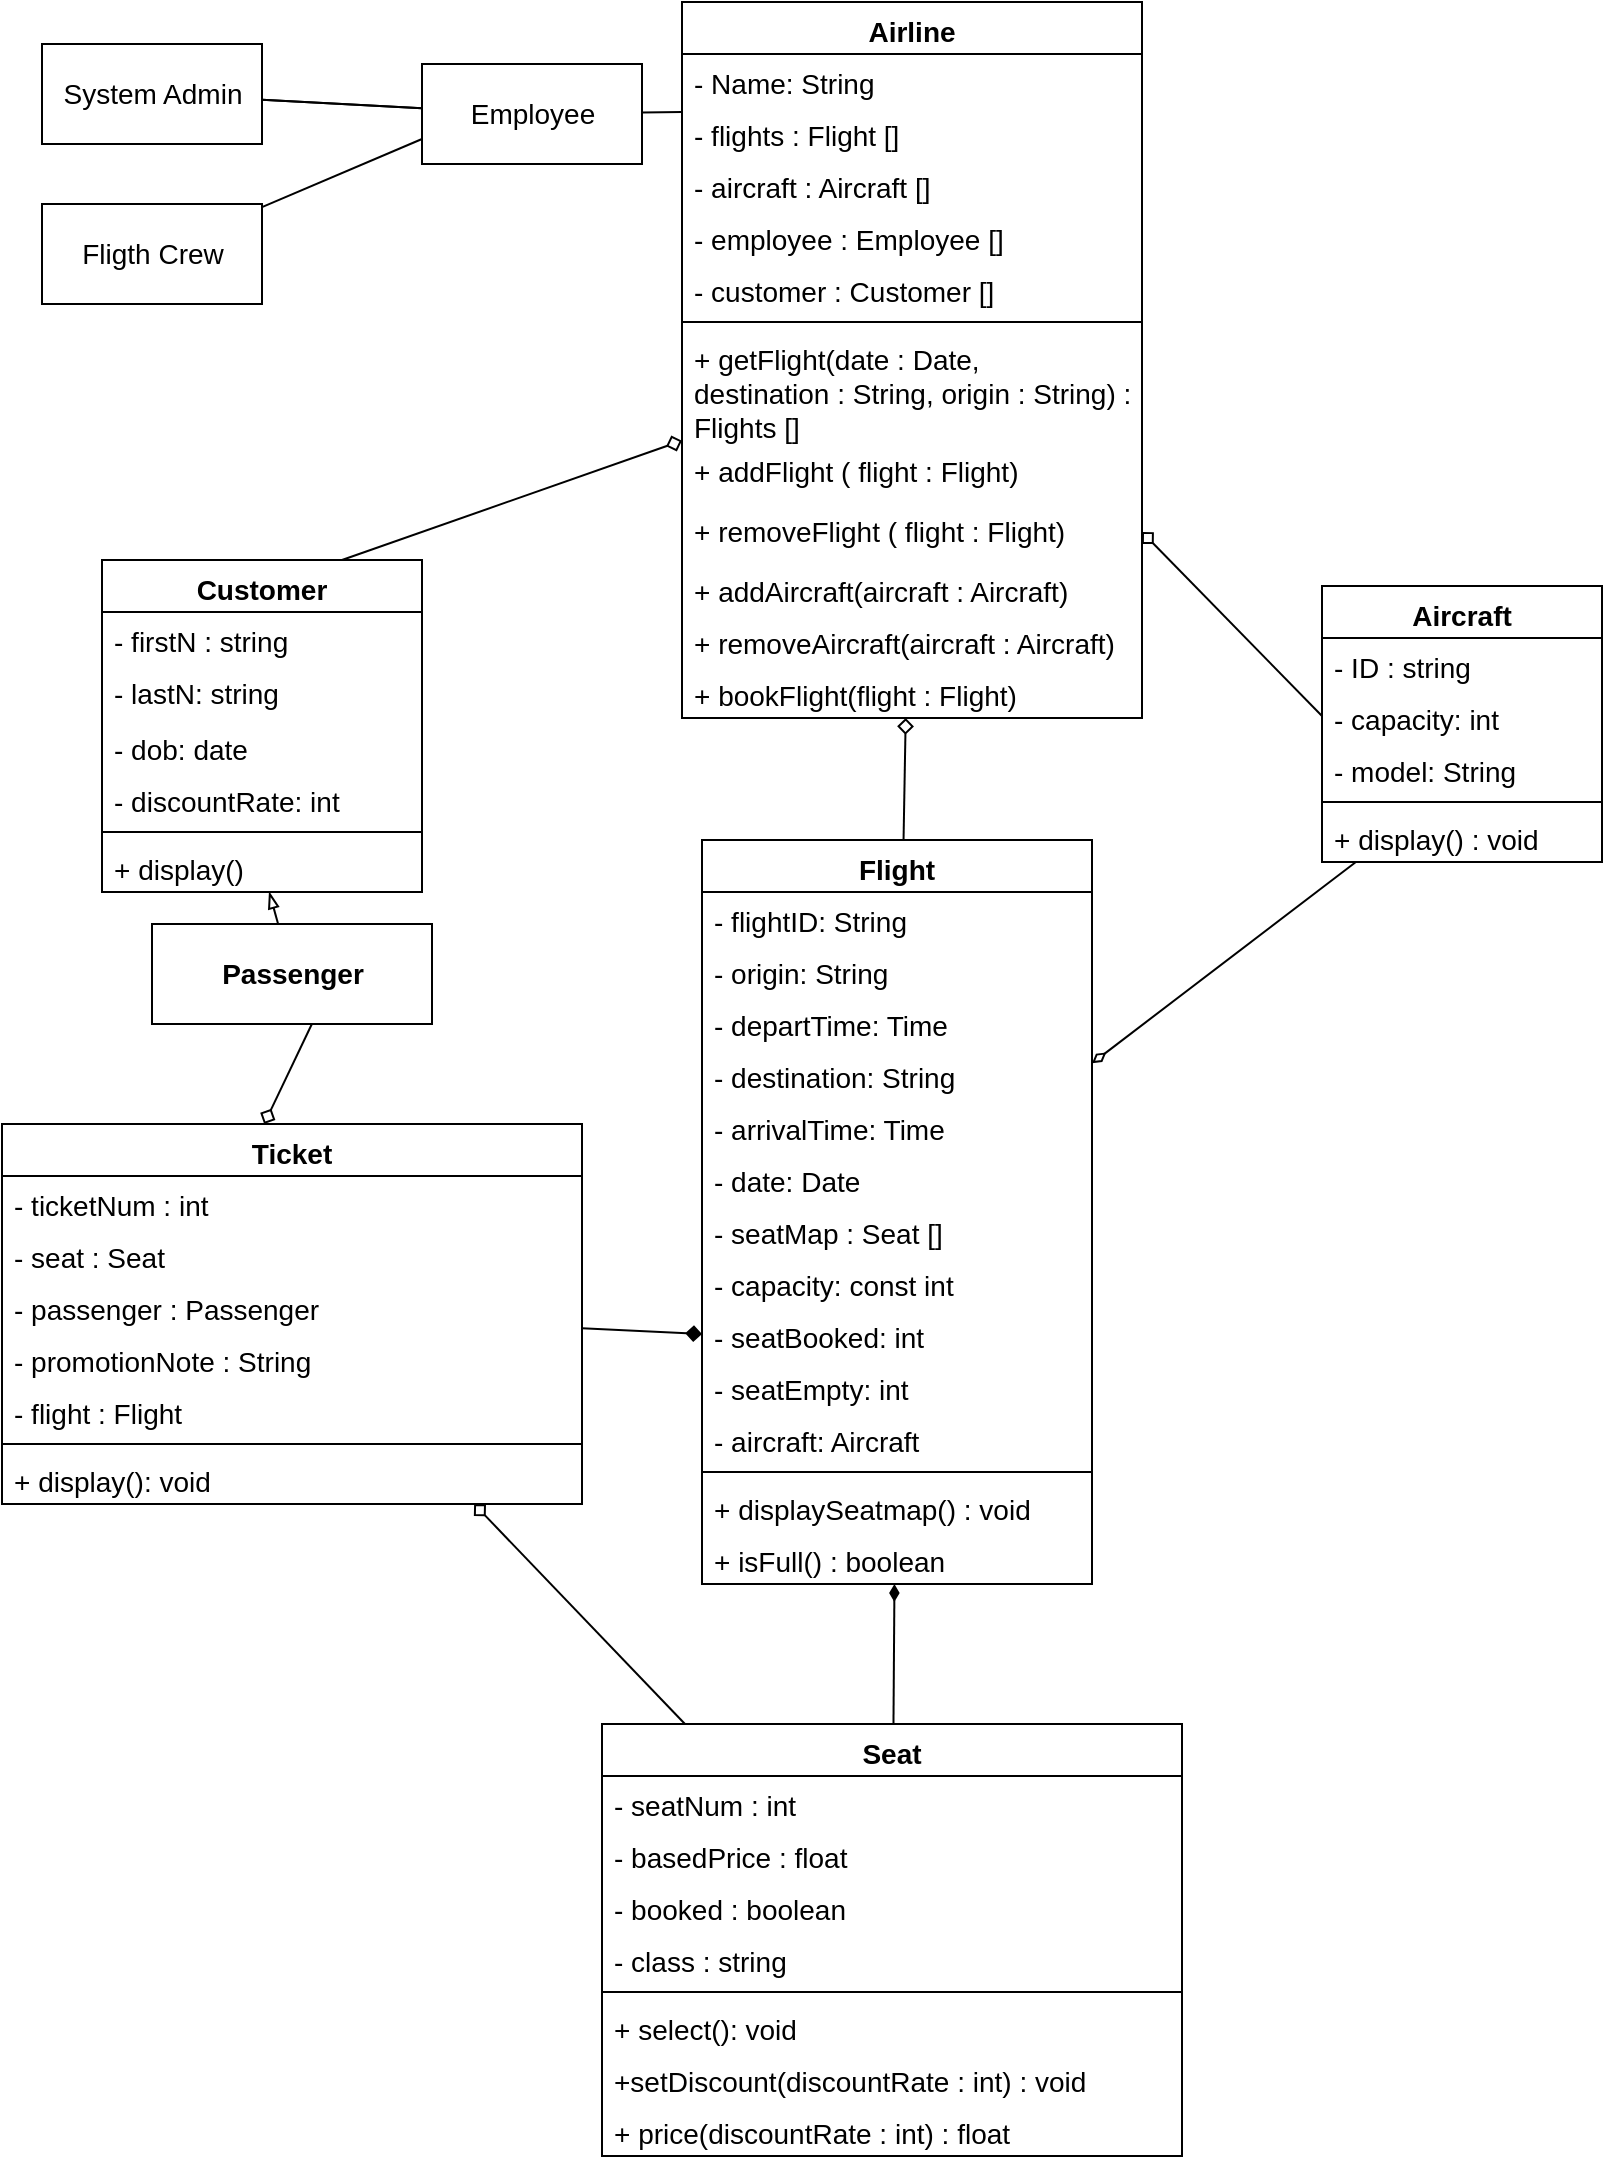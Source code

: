 <mxfile>
    <diagram id="tXew81NuwexT-CEPzeGQ" name="Page-1">
        <mxGraphModel dx="1386" dy="787" grid="1" gridSize="10" guides="1" tooltips="1" connect="1" arrows="1" fold="1" page="1" pageScale="1" pageWidth="850" pageHeight="1100" math="0" shadow="0">
            <root>
                <mxCell id="0"/>
                <mxCell id="1" parent="0"/>
                <mxCell id="15" value="" style="edgeStyle=none;html=1;endArrow=none;endFill=0;exitX=0;exitY=1.115;exitDx=0;exitDy=0;exitPerimeter=0;fontSize=14;" parent="1" source="33" target="14" edge="1">
                    <mxGeometry relative="1" as="geometry">
                        <mxPoint x="420" y="65" as="sourcePoint"/>
                    </mxGeometry>
                </mxCell>
                <mxCell id="17" value="" style="edgeStyle=none;html=1;endArrow=none;endFill=0;fontSize=14;" parent="1" source="14" target="16" edge="1">
                    <mxGeometry relative="1" as="geometry"/>
                </mxCell>
                <mxCell id="18" value="" style="edgeStyle=none;html=1;endArrow=none;endFill=0;fontSize=14;" parent="1" source="14" target="16" edge="1">
                    <mxGeometry relative="1" as="geometry"/>
                </mxCell>
                <mxCell id="14" value="Employee" style="html=1;fontSize=14;" parent="1" vertex="1">
                    <mxGeometry x="230" y="40" width="110" height="50" as="geometry"/>
                </mxCell>
                <mxCell id="16" value="System Admin" style="html=1;fontSize=14;" parent="1" vertex="1">
                    <mxGeometry x="40" y="30" width="110" height="50" as="geometry"/>
                </mxCell>
                <mxCell id="20" style="edgeStyle=none;html=1;entryX=0;entryY=0.75;entryDx=0;entryDy=0;endArrow=none;endFill=0;fontSize=14;" parent="1" source="19" target="14" edge="1">
                    <mxGeometry relative="1" as="geometry"/>
                </mxCell>
                <mxCell id="19" value="Fligth Crew" style="html=1;fontSize=14;" parent="1" vertex="1">
                    <mxGeometry x="40" y="110" width="110" height="50" as="geometry"/>
                </mxCell>
                <mxCell id="142" style="edgeStyle=none;html=1;fontSize=14;startArrow=none;startFill=0;endArrow=blockThin;endFill=0;" parent="1" source="21" target="90" edge="1">
                    <mxGeometry relative="1" as="geometry"/>
                </mxCell>
                <mxCell id="21" value="&lt;span style=&quot;font-weight: 700;&quot;&gt;Passenger&lt;/span&gt;" style="html=1;fontSize=14;" parent="1" vertex="1">
                    <mxGeometry x="95" y="470" width="140" height="50" as="geometry"/>
                </mxCell>
                <mxCell id="135" style="edgeStyle=none;html=1;fontSize=14;startArrow=diamond;startFill=0;endArrow=none;endFill=0;" parent="1" source="32" target="38" edge="1">
                    <mxGeometry relative="1" as="geometry"/>
                </mxCell>
                <mxCell id="138" style="edgeStyle=none;html=1;entryX=0.75;entryY=0;entryDx=0;entryDy=0;fontSize=14;startArrow=diamond;startFill=0;endArrow=none;endFill=0;" parent="1" source="32" target="87" edge="1">
                    <mxGeometry relative="1" as="geometry"/>
                </mxCell>
                <mxCell id="32" value="Airline" style="swimlane;fontStyle=1;align=center;verticalAlign=top;childLayout=stackLayout;horizontal=1;startSize=26;horizontalStack=0;resizeParent=1;resizeParentMax=0;resizeLast=0;collapsible=1;marginBottom=0;fontSize=14;" parent="1" vertex="1">
                    <mxGeometry x="360" y="9" width="230" height="358" as="geometry"/>
                </mxCell>
                <mxCell id="33" value="- Name: String&#10;" style="text;strokeColor=none;fillColor=none;align=left;verticalAlign=top;spacingLeft=4;spacingRight=4;overflow=hidden;rotatable=0;points=[[0,0.5],[1,0.5]];portConstraint=eastwest;fontSize=14;" parent="32" vertex="1">
                    <mxGeometry y="26" width="230" height="26" as="geometry"/>
                </mxCell>
                <mxCell id="36" value="- flights : Flight []" style="text;strokeColor=none;fillColor=none;align=left;verticalAlign=top;spacingLeft=4;spacingRight=4;overflow=hidden;rotatable=0;points=[[0,0.5],[1,0.5]];portConstraint=eastwest;fontSize=14;" parent="32" vertex="1">
                    <mxGeometry y="52" width="230" height="26" as="geometry"/>
                </mxCell>
                <mxCell id="119" value="- aircraft : Aircraft []&#10;" style="text;strokeColor=none;fillColor=none;align=left;verticalAlign=top;spacingLeft=4;spacingRight=4;overflow=hidden;rotatable=0;points=[[0,0.5],[1,0.5]];portConstraint=eastwest;fontSize=14;" parent="32" vertex="1">
                    <mxGeometry y="78" width="230" height="26" as="geometry"/>
                </mxCell>
                <mxCell id="120" value="- employee : Employee []&#10;" style="text;strokeColor=none;fillColor=none;align=left;verticalAlign=top;spacingLeft=4;spacingRight=4;overflow=hidden;rotatable=0;points=[[0,0.5],[1,0.5]];portConstraint=eastwest;fontSize=14;" parent="32" vertex="1">
                    <mxGeometry y="104" width="230" height="26" as="geometry"/>
                </mxCell>
                <mxCell id="141" value="- customer : Customer []&#10;" style="text;strokeColor=none;fillColor=none;align=left;verticalAlign=top;spacingLeft=4;spacingRight=4;overflow=hidden;rotatable=0;points=[[0,0.5],[1,0.5]];portConstraint=eastwest;fontSize=14;" parent="32" vertex="1">
                    <mxGeometry y="130" width="230" height="26" as="geometry"/>
                </mxCell>
                <mxCell id="34" value="" style="line;strokeWidth=1;fillColor=none;align=left;verticalAlign=middle;spacingTop=-1;spacingLeft=3;spacingRight=3;rotatable=0;labelPosition=right;points=[];portConstraint=eastwest;strokeColor=inherit;fontSize=14;" parent="32" vertex="1">
                    <mxGeometry y="156" width="230" height="8" as="geometry"/>
                </mxCell>
                <mxCell id="128" value="+ getFlight(date : Date, &#10;destination : String, origin : String) :&#10;Flights [] " style="text;strokeColor=none;fillColor=none;align=left;verticalAlign=top;spacingLeft=4;spacingRight=4;overflow=hidden;rotatable=0;points=[[0,0.5],[1,0.5]];portConstraint=eastwest;fontSize=14;" parent="32" vertex="1">
                    <mxGeometry y="164" width="230" height="56" as="geometry"/>
                </mxCell>
                <mxCell id="129" value="+ addFlight ( flight : Flight)" style="text;strokeColor=none;fillColor=none;align=left;verticalAlign=top;spacingLeft=4;spacingRight=4;overflow=hidden;rotatable=0;points=[[0,0.5],[1,0.5]];portConstraint=eastwest;fontSize=14;" parent="32" vertex="1">
                    <mxGeometry y="220" width="230" height="30" as="geometry"/>
                </mxCell>
                <mxCell id="124" value="+ removeFlight ( flight : Flight)" style="text;strokeColor=none;fillColor=none;align=left;verticalAlign=top;spacingLeft=4;spacingRight=4;overflow=hidden;rotatable=0;points=[[0,0.5],[1,0.5]];portConstraint=eastwest;fontSize=14;" parent="32" vertex="1">
                    <mxGeometry y="250" width="230" height="30" as="geometry"/>
                </mxCell>
                <mxCell id="126" value="+ addAircraft(aircraft : Aircraft)" style="text;strokeColor=none;fillColor=none;align=left;verticalAlign=top;spacingLeft=4;spacingRight=4;overflow=hidden;rotatable=0;points=[[0,0.5],[1,0.5]];portConstraint=eastwest;fontSize=14;" parent="32" vertex="1">
                    <mxGeometry y="280" width="230" height="26" as="geometry"/>
                </mxCell>
                <mxCell id="146" value="+ removeAircraft(aircraft : Aircraft)" style="text;strokeColor=none;fillColor=none;align=left;verticalAlign=top;spacingLeft=4;spacingRight=4;overflow=hidden;rotatable=0;points=[[0,0.5],[1,0.5]];portConstraint=eastwest;fontSize=14;" vertex="1" parent="32">
                    <mxGeometry y="306" width="230" height="26" as="geometry"/>
                </mxCell>
                <mxCell id="35" value="+ bookFlight(flight : Flight)" style="text;strokeColor=none;fillColor=none;align=left;verticalAlign=top;spacingLeft=4;spacingRight=4;overflow=hidden;rotatable=0;points=[[0,0.5],[1,0.5]];portConstraint=eastwest;fontSize=14;" parent="32" vertex="1">
                    <mxGeometry y="332" width="230" height="26" as="geometry"/>
                </mxCell>
                <mxCell id="62" value="" style="edgeStyle=none;html=1;fontSize=14;startArrow=diamondThin;startFill=1;endArrow=none;endFill=0;" parent="1" source="38" target="55" edge="1">
                    <mxGeometry relative="1" as="geometry"/>
                </mxCell>
                <mxCell id="115" value="" style="edgeStyle=none;html=1;fontSize=14;startArrow=diamondThin;startFill=0;endArrow=none;endFill=0;entryX=0.121;entryY=1;entryDx=0;entryDy=0;entryPerimeter=0;" parent="1" source="38" target="113" edge="1">
                    <mxGeometry relative="1" as="geometry">
                        <mxPoint x="690" y="420.754" as="targetPoint"/>
                    </mxGeometry>
                </mxCell>
                <mxCell id="38" value="Flight" style="swimlane;fontStyle=1;align=center;verticalAlign=top;childLayout=stackLayout;horizontal=1;startSize=26;horizontalStack=0;resizeParent=1;resizeParentMax=0;resizeLast=0;collapsible=1;marginBottom=0;fontSize=14;" parent="1" vertex="1">
                    <mxGeometry x="370" y="428" width="195" height="372" as="geometry"/>
                </mxCell>
                <mxCell id="39" value="- flightID: String&#10;" style="text;strokeColor=none;fillColor=none;align=left;verticalAlign=top;spacingLeft=4;spacingRight=4;overflow=hidden;rotatable=0;points=[[0,0.5],[1,0.5]];portConstraint=eastwest;fontSize=14;" parent="38" vertex="1">
                    <mxGeometry y="26" width="195" height="26" as="geometry"/>
                </mxCell>
                <mxCell id="133" value="- origin: String&#10;" style="text;strokeColor=none;fillColor=none;align=left;verticalAlign=top;spacingLeft=4;spacingRight=4;overflow=hidden;rotatable=0;points=[[0,0.5],[1,0.5]];portConstraint=eastwest;fontSize=14;" parent="38" vertex="1">
                    <mxGeometry y="52" width="195" height="26" as="geometry"/>
                </mxCell>
                <mxCell id="157" value="- departTime: Time&#10;" style="text;strokeColor=none;fillColor=none;align=left;verticalAlign=top;spacingLeft=4;spacingRight=4;overflow=hidden;rotatable=0;points=[[0,0.5],[1,0.5]];portConstraint=eastwest;fontSize=14;" vertex="1" parent="38">
                    <mxGeometry y="78" width="195" height="26" as="geometry"/>
                </mxCell>
                <mxCell id="134" value="- destination: String&#10;" style="text;strokeColor=none;fillColor=none;align=left;verticalAlign=top;spacingLeft=4;spacingRight=4;overflow=hidden;rotatable=0;points=[[0,0.5],[1,0.5]];portConstraint=eastwest;fontSize=14;" parent="38" vertex="1">
                    <mxGeometry y="104" width="195" height="26" as="geometry"/>
                </mxCell>
                <mxCell id="158" value="- arrivalTime: Time&#10;" style="text;strokeColor=none;fillColor=none;align=left;verticalAlign=top;spacingLeft=4;spacingRight=4;overflow=hidden;rotatable=0;points=[[0,0.5],[1,0.5]];portConstraint=eastwest;fontSize=14;" vertex="1" parent="38">
                    <mxGeometry y="130" width="195" height="26" as="geometry"/>
                </mxCell>
                <mxCell id="159" value="- date: Date&#10;" style="text;strokeColor=none;fillColor=none;align=left;verticalAlign=top;spacingLeft=4;spacingRight=4;overflow=hidden;rotatable=0;points=[[0,0.5],[1,0.5]];portConstraint=eastwest;fontSize=14;" vertex="1" parent="38">
                    <mxGeometry y="156" width="195" height="26" as="geometry"/>
                </mxCell>
                <mxCell id="44" value="- seatMap : Seat []" style="text;strokeColor=none;fillColor=none;align=left;verticalAlign=top;spacingLeft=4;spacingRight=4;overflow=hidden;rotatable=0;points=[[0,0.5],[1,0.5]];portConstraint=eastwest;fontSize=14;" parent="38" vertex="1">
                    <mxGeometry y="182" width="195" height="26" as="geometry"/>
                </mxCell>
                <mxCell id="45" value="- capacity: const int" style="text;strokeColor=none;fillColor=none;align=left;verticalAlign=top;spacingLeft=4;spacingRight=4;overflow=hidden;rotatable=0;points=[[0,0.5],[1,0.5]];portConstraint=eastwest;fontSize=14;" parent="38" vertex="1">
                    <mxGeometry y="208" width="195" height="26" as="geometry"/>
                </mxCell>
                <mxCell id="64" value="- seatBooked: int" style="text;strokeColor=none;fillColor=none;align=left;verticalAlign=top;spacingLeft=4;spacingRight=4;overflow=hidden;rotatable=0;points=[[0,0.5],[1,0.5]];portConstraint=eastwest;fontSize=14;" parent="38" vertex="1">
                    <mxGeometry y="234" width="195" height="26" as="geometry"/>
                </mxCell>
                <mxCell id="118" value="- seatEmpty: int" style="text;strokeColor=none;fillColor=none;align=left;verticalAlign=top;spacingLeft=4;spacingRight=4;overflow=hidden;rotatable=0;points=[[0,0.5],[1,0.5]];portConstraint=eastwest;fontSize=14;" parent="38" vertex="1">
                    <mxGeometry y="260" width="195" height="26" as="geometry"/>
                </mxCell>
                <mxCell id="65" value="- aircraft: Aircraft" style="text;strokeColor=none;fillColor=none;align=left;verticalAlign=top;spacingLeft=4;spacingRight=4;overflow=hidden;rotatable=0;points=[[0,0.5],[1,0.5]];portConstraint=eastwest;fontSize=14;" parent="38" vertex="1">
                    <mxGeometry y="286" width="195" height="26" as="geometry"/>
                </mxCell>
                <mxCell id="41" value="" style="line;strokeWidth=1;fillColor=none;align=left;verticalAlign=middle;spacingTop=-1;spacingLeft=3;spacingRight=3;rotatable=0;labelPosition=right;points=[];portConstraint=eastwest;strokeColor=inherit;fontSize=14;" parent="38" vertex="1">
                    <mxGeometry y="312" width="195" height="8" as="geometry"/>
                </mxCell>
                <mxCell id="42" value="+ displaySeatmap() : void" style="text;strokeColor=none;fillColor=none;align=left;verticalAlign=top;spacingLeft=4;spacingRight=4;overflow=hidden;rotatable=0;points=[[0,0.5],[1,0.5]];portConstraint=eastwest;fontSize=14;" parent="38" vertex="1">
                    <mxGeometry y="320" width="195" height="26" as="geometry"/>
                </mxCell>
                <mxCell id="47" value="+ isFull() : boolean" style="text;strokeColor=none;fillColor=none;align=left;verticalAlign=top;spacingLeft=4;spacingRight=4;overflow=hidden;rotatable=0;points=[[0,0.5],[1,0.5]];portConstraint=eastwest;fontSize=14;" parent="38" vertex="1">
                    <mxGeometry y="346" width="195" height="26" as="geometry"/>
                </mxCell>
                <mxCell id="75" value="" style="edgeStyle=none;html=1;fontSize=14;startArrow=none;startFill=0;endArrow=diamond;endFill=0;" parent="1" source="55" target="68" edge="1">
                    <mxGeometry relative="1" as="geometry"/>
                </mxCell>
                <mxCell id="55" value="Seat" style="swimlane;fontStyle=1;align=center;verticalAlign=top;childLayout=stackLayout;horizontal=1;startSize=26;horizontalStack=0;resizeParent=1;resizeParentMax=0;resizeLast=0;collapsible=1;marginBottom=0;fontSize=14;" parent="1" vertex="1">
                    <mxGeometry x="320" y="870" width="290" height="216" as="geometry"/>
                </mxCell>
                <mxCell id="56" value="- seatNum : int" style="text;strokeColor=none;fillColor=none;align=left;verticalAlign=top;spacingLeft=4;spacingRight=4;overflow=hidden;rotatable=0;points=[[0,0.5],[1,0.5]];portConstraint=eastwest;fontSize=14;" parent="55" vertex="1">
                    <mxGeometry y="26" width="290" height="26" as="geometry"/>
                </mxCell>
                <mxCell id="57" value="- basedPrice : float" style="text;strokeColor=none;fillColor=none;align=left;verticalAlign=top;spacingLeft=4;spacingRight=4;overflow=hidden;rotatable=0;points=[[0,0.5],[1,0.5]];portConstraint=eastwest;fontSize=14;" parent="55" vertex="1">
                    <mxGeometry y="52" width="290" height="26" as="geometry"/>
                </mxCell>
                <mxCell id="58" value="- booked : boolean" style="text;strokeColor=none;fillColor=none;align=left;verticalAlign=top;spacingLeft=4;spacingRight=4;overflow=hidden;rotatable=0;points=[[0,0.5],[1,0.5]];portConstraint=eastwest;fontSize=14;" parent="55" vertex="1">
                    <mxGeometry y="78" width="290" height="26" as="geometry"/>
                </mxCell>
                <mxCell id="148" value="- class : string" style="text;strokeColor=none;fillColor=none;align=left;verticalAlign=top;spacingLeft=4;spacingRight=4;overflow=hidden;rotatable=0;points=[[0,0.5],[1,0.5]];portConstraint=eastwest;fontSize=14;" vertex="1" parent="55">
                    <mxGeometry y="104" width="290" height="26" as="geometry"/>
                </mxCell>
                <mxCell id="59" value="" style="line;strokeWidth=1;fillColor=none;align=left;verticalAlign=middle;spacingTop=-1;spacingLeft=3;spacingRight=3;rotatable=0;labelPosition=right;points=[];portConstraint=eastwest;strokeColor=inherit;fontSize=14;" parent="55" vertex="1">
                    <mxGeometry y="130" width="290" height="8" as="geometry"/>
                </mxCell>
                <mxCell id="61" value="+ select(): void" style="text;strokeColor=none;fillColor=none;align=left;verticalAlign=top;spacingLeft=4;spacingRight=4;overflow=hidden;rotatable=0;points=[[0,0.5],[1,0.5]];portConstraint=eastwest;fontSize=14;" parent="55" vertex="1">
                    <mxGeometry y="138" width="290" height="26" as="geometry"/>
                </mxCell>
                <mxCell id="66" value="+setDiscount(discountRate : int) : void" style="text;strokeColor=none;fillColor=none;align=left;verticalAlign=top;spacingLeft=4;spacingRight=4;overflow=hidden;rotatable=0;points=[[0,0.5],[1,0.5]];portConstraint=eastwest;fontSize=14;" parent="55" vertex="1">
                    <mxGeometry y="164" width="290" height="26" as="geometry"/>
                </mxCell>
                <mxCell id="153" value="+ price(discountRate : int) : float" style="text;strokeColor=none;fillColor=none;align=left;verticalAlign=top;spacingLeft=4;spacingRight=4;overflow=hidden;rotatable=0;points=[[0,0.5],[1,0.5]];portConstraint=eastwest;fontSize=14;" vertex="1" parent="55">
                    <mxGeometry y="190" width="290" height="26" as="geometry"/>
                </mxCell>
                <mxCell id="76" style="edgeStyle=none;html=1;entryX=0;entryY=0.5;entryDx=0;entryDy=0;fontSize=14;startArrow=none;startFill=0;endArrow=diamond;endFill=1;" parent="1" source="68" target="64" edge="1">
                    <mxGeometry relative="1" as="geometry"/>
                </mxCell>
                <mxCell id="140" style="edgeStyle=none;html=1;entryX=0.571;entryY=1;entryDx=0;entryDy=0;entryPerimeter=0;fontSize=14;startArrow=diamond;startFill=0;endArrow=none;endFill=0;exitX=0.452;exitY=0;exitDx=0;exitDy=0;exitPerimeter=0;" parent="1" source="68" target="21" edge="1">
                    <mxGeometry relative="1" as="geometry"/>
                </mxCell>
                <mxCell id="68" value="Ticket" style="swimlane;fontStyle=1;align=center;verticalAlign=top;childLayout=stackLayout;horizontal=1;startSize=26;horizontalStack=0;resizeParent=1;resizeParentMax=0;resizeLast=0;collapsible=1;marginBottom=0;fontSize=14;" parent="1" vertex="1">
                    <mxGeometry x="20" y="570" width="290" height="190" as="geometry"/>
                </mxCell>
                <mxCell id="69" value="- ticketNum : int" style="text;strokeColor=none;fillColor=none;align=left;verticalAlign=top;spacingLeft=4;spacingRight=4;overflow=hidden;rotatable=0;points=[[0,0.5],[1,0.5]];portConstraint=eastwest;fontSize=14;" parent="68" vertex="1">
                    <mxGeometry y="26" width="290" height="26" as="geometry"/>
                </mxCell>
                <mxCell id="82" value="- seat : Seat" style="text;strokeColor=none;fillColor=none;align=left;verticalAlign=top;spacingLeft=4;spacingRight=4;overflow=hidden;rotatable=0;points=[[0,0.5],[1,0.5]];portConstraint=eastwest;fontSize=14;" parent="68" vertex="1">
                    <mxGeometry y="52" width="290" height="26" as="geometry"/>
                </mxCell>
                <mxCell id="152" value="- passenger : Passenger" style="text;strokeColor=none;fillColor=none;align=left;verticalAlign=top;spacingLeft=4;spacingRight=4;overflow=hidden;rotatable=0;points=[[0,0.5],[1,0.5]];portConstraint=eastwest;fontSize=14;" vertex="1" parent="68">
                    <mxGeometry y="78" width="290" height="26" as="geometry"/>
                </mxCell>
                <mxCell id="156" value="- promotionNote : String" style="text;strokeColor=none;fillColor=none;align=left;verticalAlign=top;spacingLeft=4;spacingRight=4;overflow=hidden;rotatable=0;points=[[0,0.5],[1,0.5]];portConstraint=eastwest;fontSize=14;" vertex="1" parent="68">
                    <mxGeometry y="104" width="290" height="26" as="geometry"/>
                </mxCell>
                <mxCell id="70" value="- flight : Flight" style="text;strokeColor=none;fillColor=none;align=left;verticalAlign=top;spacingLeft=4;spacingRight=4;overflow=hidden;rotatable=0;points=[[0,0.5],[1,0.5]];portConstraint=eastwest;fontSize=14;" parent="68" vertex="1">
                    <mxGeometry y="130" width="290" height="26" as="geometry"/>
                </mxCell>
                <mxCell id="72" value="" style="line;strokeWidth=1;fillColor=none;align=left;verticalAlign=middle;spacingTop=-1;spacingLeft=3;spacingRight=3;rotatable=0;labelPosition=right;points=[];portConstraint=eastwest;strokeColor=inherit;fontSize=14;" parent="68" vertex="1">
                    <mxGeometry y="156" width="290" height="8" as="geometry"/>
                </mxCell>
                <mxCell id="73" value="+ display(): void" style="text;strokeColor=none;fillColor=none;align=left;verticalAlign=top;spacingLeft=4;spacingRight=4;overflow=hidden;rotatable=0;points=[[0,0.5],[1,0.5]];portConstraint=eastwest;fontSize=14;" parent="68" vertex="1">
                    <mxGeometry y="164" width="290" height="26" as="geometry"/>
                </mxCell>
                <mxCell id="87" value="Customer" style="swimlane;fontStyle=1;align=center;verticalAlign=top;childLayout=stackLayout;horizontal=1;startSize=26;horizontalStack=0;resizeParent=1;resizeParentMax=0;resizeLast=0;collapsible=1;marginBottom=0;fontSize=14;" parent="1" vertex="1">
                    <mxGeometry x="70" y="288" width="160" height="166" as="geometry"/>
                </mxCell>
                <mxCell id="88" value="- firstN : string" style="text;strokeColor=none;fillColor=none;align=left;verticalAlign=top;spacingLeft=4;spacingRight=4;overflow=hidden;rotatable=0;points=[[0,0.5],[1,0.5]];portConstraint=eastwest;fontSize=14;" parent="87" vertex="1">
                    <mxGeometry y="26" width="160" height="26" as="geometry"/>
                </mxCell>
                <mxCell id="91" value="- lastN: string" style="text;strokeColor=none;fillColor=none;align=left;verticalAlign=top;spacingLeft=4;spacingRight=4;overflow=hidden;rotatable=0;points=[[0,0.5],[1,0.5]];portConstraint=eastwest;fontSize=14;" parent="87" vertex="1">
                    <mxGeometry y="52" width="160" height="28" as="geometry"/>
                </mxCell>
                <mxCell id="92" value="- dob: date" style="text;strokeColor=none;fillColor=none;align=left;verticalAlign=top;spacingLeft=4;spacingRight=4;overflow=hidden;rotatable=0;points=[[0,0.5],[1,0.5]];portConstraint=eastwest;fontSize=14;" parent="87" vertex="1">
                    <mxGeometry y="80" width="160" height="26" as="geometry"/>
                </mxCell>
                <mxCell id="149" value="- discountRate: int" style="text;strokeColor=none;fillColor=none;align=left;verticalAlign=top;spacingLeft=4;spacingRight=4;overflow=hidden;rotatable=0;points=[[0,0.5],[1,0.5]];portConstraint=eastwest;fontSize=14;" vertex="1" parent="87">
                    <mxGeometry y="106" width="160" height="26" as="geometry"/>
                </mxCell>
                <mxCell id="89" value="" style="line;strokeWidth=1;fillColor=none;align=left;verticalAlign=middle;spacingTop=-1;spacingLeft=3;spacingRight=3;rotatable=0;labelPosition=right;points=[];portConstraint=eastwest;strokeColor=inherit;fontSize=14;" parent="87" vertex="1">
                    <mxGeometry y="132" width="160" height="8" as="geometry"/>
                </mxCell>
                <mxCell id="90" value="+ display()" style="text;strokeColor=none;fillColor=none;align=left;verticalAlign=top;spacingLeft=4;spacingRight=4;overflow=hidden;rotatable=0;points=[[0,0.5],[1,0.5]];portConstraint=eastwest;fontSize=14;" parent="87" vertex="1">
                    <mxGeometry y="140" width="160" height="26" as="geometry"/>
                </mxCell>
                <mxCell id="106" value="Aircraft" style="swimlane;fontStyle=1;align=center;verticalAlign=top;childLayout=stackLayout;horizontal=1;startSize=26;horizontalStack=0;resizeParent=1;resizeParentMax=0;resizeLast=0;collapsible=1;marginBottom=0;fontSize=14;" parent="1" vertex="1">
                    <mxGeometry x="680" y="301" width="140" height="138" as="geometry"/>
                </mxCell>
                <mxCell id="107" value="- ID : string" style="text;strokeColor=none;fillColor=none;align=left;verticalAlign=top;spacingLeft=4;spacingRight=4;overflow=hidden;rotatable=0;points=[[0,0.5],[1,0.5]];portConstraint=eastwest;fontSize=14;" parent="106" vertex="1">
                    <mxGeometry y="26" width="140" height="26" as="geometry"/>
                </mxCell>
                <mxCell id="108" value="- capacity: int" style="text;strokeColor=none;fillColor=none;align=left;verticalAlign=top;spacingLeft=4;spacingRight=4;overflow=hidden;rotatable=0;points=[[0,0.5],[1,0.5]];portConstraint=eastwest;fontSize=14;" parent="106" vertex="1">
                    <mxGeometry y="52" width="140" height="26" as="geometry"/>
                </mxCell>
                <mxCell id="109" value="- model: String" style="text;strokeColor=none;fillColor=none;align=left;verticalAlign=top;spacingLeft=4;spacingRight=4;overflow=hidden;rotatable=0;points=[[0,0.5],[1,0.5]];portConstraint=eastwest;fontSize=14;" parent="106" vertex="1">
                    <mxGeometry y="78" width="140" height="26" as="geometry"/>
                </mxCell>
                <mxCell id="112" value="" style="line;strokeWidth=1;fillColor=none;align=left;verticalAlign=middle;spacingTop=-1;spacingLeft=3;spacingRight=3;rotatable=0;labelPosition=right;points=[];portConstraint=eastwest;strokeColor=inherit;fontSize=14;" parent="106" vertex="1">
                    <mxGeometry y="104" width="140" height="8" as="geometry"/>
                </mxCell>
                <mxCell id="113" value="+ display() : void" style="text;strokeColor=none;fillColor=none;align=left;verticalAlign=top;spacingLeft=4;spacingRight=4;overflow=hidden;rotatable=0;points=[[0,0.5],[1,0.5]];portConstraint=eastwest;fontSize=14;" parent="106" vertex="1">
                    <mxGeometry y="112" width="140" height="26" as="geometry"/>
                </mxCell>
                <mxCell id="130" style="edgeStyle=none;html=1;entryX=1;entryY=0.5;entryDx=0;entryDy=0;fontSize=14;startArrow=none;startFill=0;endArrow=diamond;endFill=0;exitX=0;exitY=0.5;exitDx=0;exitDy=0;" parent="1" source="108" target="124" edge="1">
                    <mxGeometry relative="1" as="geometry"/>
                </mxCell>
            </root>
        </mxGraphModel>
    </diagram>
</mxfile>